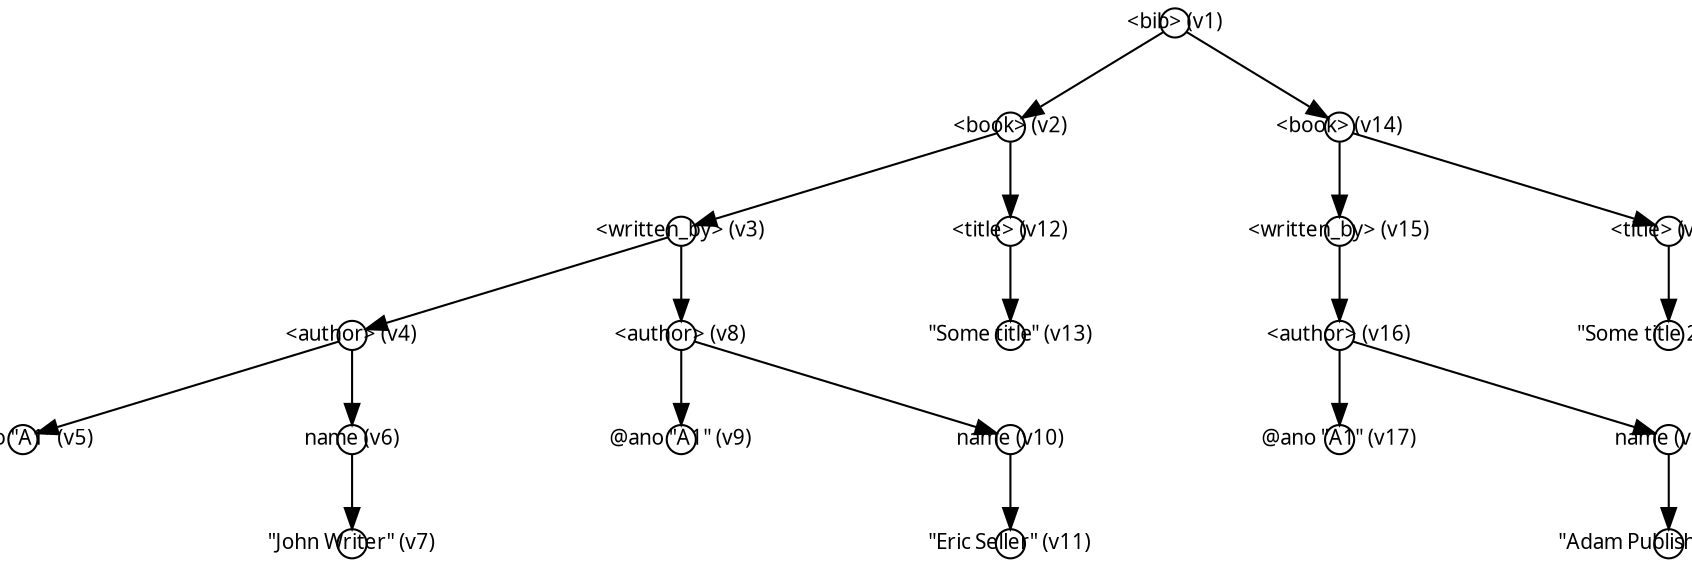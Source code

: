 digraph xml_tree_example {
	rankdir = TB;
    nodesep = 2;
	node [shape = circle, fixedsize = true, width = 0.2, fontname = "TeXGyrePagella-Regular", fontsize = 10];
	edge [fontname = "TeXGyrePagella-Regular", fontsize = 10];

{
	Root[label = "<bib> (v1)"];
}

{
	rank = same;
	book1[label = "<book> (v2)"];
	book2[label = "<book> (v14)"];
}

	Root -> book1;
	Root -> book2;
{
    rank = same;
	writtenby1[label = "<written_by> (v3)"];
	writtenby2[label = "<written_by> (v15)"];
    title1[label = "<title> (v12)"];
    title2[label = "<title> (v20)"];

}
    book1 -> writtenby1;
    book1 -> title1;

    book2 -> writtenby2;
    book2 -> title2;

{
    rank = same;
	author1[label = "<author> (v4)"];
    author2[label = "<author> (v8)"];
    titleValue1[label = "\"Some title\" (v13)"];
    author3[label = "<author> (v16)"];
    titleValue2[label = "\"Some title 2\" (v21)"];

}
    writtenby1 -> author1;
    writtenby1 -> author2;
    title1 -> titleValue1;

    writtenby2 -> author3;
    title2 -> titleValue2;

{
    rank = same;
    ano1[label = "@ano \"A1\" (v5)"];
    name1[label = "name (v6)"];
    ano2[label = "@ano \"A1\" (v9)"];
    name2[label = "name (v10)"];
    ano3[label = "@ano \"A1\" (v17)"];
    name3[label = "name (v18)"];

}
    author1 -> ano1;
    author1 -> name1;
    author2 -> ano2;
    author2 -> name2;
    author3 -> ano3;
    author3 -> name3;

    nameValue1[label = "\"John Writer\" (v7)"];
    nameValue2[label = "\"Eric Seller\" (v11)"];
    nameValue3[label = "\"Adam Publisher\" (v19)"];

    name1 -> nameValue1;
    name2 -> nameValue2;
    name3 -> nameValue3;


}

